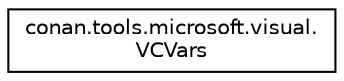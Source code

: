 digraph "Graphical Class Hierarchy"
{
 // LATEX_PDF_SIZE
  edge [fontname="Helvetica",fontsize="10",labelfontname="Helvetica",labelfontsize="10"];
  node [fontname="Helvetica",fontsize="10",shape=record];
  rankdir="LR";
  Node0 [label="conan.tools.microsoft.visual.\lVCVars",height=0.2,width=0.4,color="black", fillcolor="white", style="filled",URL="$classconan_1_1tools_1_1microsoft_1_1visual_1_1VCVars.html",tooltip=" "];
}
